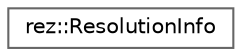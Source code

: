 digraph "Graphical Class Hierarchy"
{
 // LATEX_PDF_SIZE
  bgcolor="transparent";
  edge [fontname=Helvetica,fontsize=10,labelfontname=Helvetica,labelfontsize=10];
  node [fontname=Helvetica,fontsize=10,shape=box,height=0.2,width=0.4];
  rankdir="LR";
  Node0 [label="rez::ResolutionInfo",height=0.2,width=0.4,color="grey40", fillcolor="white", style="filled",URL="$d6/d15/structrez_1_1_resolution_info.html",tooltip=" "];
}
